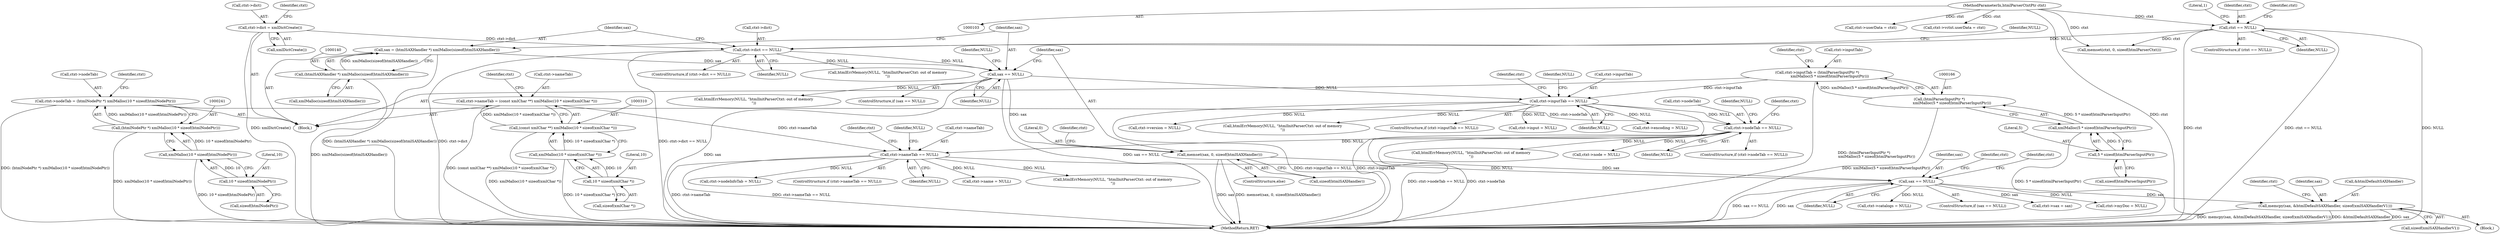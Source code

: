 digraph "0_Chrome_ce1446c00f0fd8f5a3b00727421be2124cb7370f_1@API" {
"1000423" [label="(Call,memcpy(sax, &htmlDefaultSAXHandler, sizeof(xmlSAXHandlerV1)))"];
"1000405" [label="(Call,sax == NULL)"];
"1000156" [label="(Call,memset(sax, 0, sizeof(htmlSAXHandler)))"];
"1000145" [label="(Call,sax == NULL)"];
"1000137" [label="(Call,sax = (htmlSAXHandler *) xmlMalloc(sizeof(htmlSAXHandler)))"];
"1000139" [label="(Call,(htmlSAXHandler *) xmlMalloc(sizeof(htmlSAXHandler)))"];
"1000125" [label="(Call,ctxt->dict == NULL)"];
"1000119" [label="(Call,ctxt->dict = xmlDictCreate())"];
"1000108" [label="(Call,ctxt == NULL)"];
"1000104" [label="(MethodParameterIn,htmlParserCtxtPtr ctxt)"];
"1000317" [label="(Call,ctxt->nameTab == NULL)"];
"1000305" [label="(Call,ctxt->nameTab = (const xmlChar **) xmlMalloc(10 * sizeof(xmlChar *)))"];
"1000309" [label="(Call,(const xmlChar **) xmlMalloc(10 * sizeof(xmlChar *)))"];
"1000311" [label="(Call,xmlMalloc(10 * sizeof(xmlChar *)))"];
"1000312" [label="(Call,10 * sizeof(xmlChar *))"];
"1000248" [label="(Call,ctxt->nodeTab == NULL)"];
"1000236" [label="(Call,ctxt->nodeTab = (htmlNodePtr *) xmlMalloc(10 * sizeof(htmlNodePtr)))"];
"1000240" [label="(Call,(htmlNodePtr *) xmlMalloc(10 * sizeof(htmlNodePtr)))"];
"1000242" [label="(Call,xmlMalloc(10 * sizeof(htmlNodePtr)))"];
"1000243" [label="(Call,10 * sizeof(htmlNodePtr))"];
"1000173" [label="(Call,ctxt->inputTab == NULL)"];
"1000161" [label="(Call,ctxt->inputTab = (htmlParserInputPtr *)\n                      xmlMalloc(5 * sizeof(htmlParserInputPtr)))"];
"1000165" [label="(Call,(htmlParserInputPtr *)\n                      xmlMalloc(5 * sizeof(htmlParserInputPtr)))"];
"1000167" [label="(Call,xmlMalloc(5 * sizeof(htmlParserInputPtr)))"];
"1000168" [label="(Call,5 * sizeof(htmlParserInputPtr))"];
"1000108" [label="(Call,ctxt == NULL)"];
"1000249" [label="(Call,ctxt->nodeTab)"];
"1000109" [label="(Identifier,ctxt)"];
"1000243" [label="(Call,10 * sizeof(htmlNodePtr))"];
"1000114" [label="(Call,memset(ctxt, 0, sizeof(htmlParserCtxt)))"];
"1000120" [label="(Call,ctxt->dict)"];
"1000180" [label="(Identifier,NULL)"];
"1000127" [label="(Identifier,ctxt)"];
"1000376" [label="(Identifier,ctxt)"];
"1000254" [label="(Call,htmlErrMemory(NULL, \"htmlInitParserCtxt: out of memory\n\"))"];
"1000137" [label="(Call,sax = (htmlSAXHandler *) xmlMalloc(sizeof(htmlSAXHandler)))"];
"1000131" [label="(Call,htmlErrMemory(NULL, \"htmlInitParserCtxt: out of memory\n\"))"];
"1000175" [label="(Identifier,ctxt)"];
"1000161" [label="(Call,ctxt->inputTab = (htmlParserInputPtr *)\n                      xmlMalloc(5 * sizeof(htmlParserInputPtr)))"];
"1000158" [label="(Literal,0)"];
"1000313" [label="(Literal,10)"];
"1000139" [label="(Call,(htmlSAXHandler *) xmlMalloc(sizeof(htmlSAXHandler)))"];
"1000162" [label="(Call,ctxt->inputTab)"];
"1000104" [label="(MethodParameterIn,htmlParserCtxtPtr ctxt)"];
"1000309" [label="(Call,(const xmlChar **) xmlMalloc(10 * sizeof(xmlChar *)))"];
"1000314" [label="(Call,sizeof(xmlChar *))"];
"1000418" [label="(Call,ctxt->sax = sax)"];
"1000125" [label="(Call,ctxt->dict == NULL)"];
"1000405" [label="(Call,sax == NULL)"];
"1000179" [label="(Call,htmlErrMemory(NULL, \"htmlInitParserCtxt: out of memory\n\"))"];
"1000144" [label="(ControlStructure,if (sax == NULL))"];
"1000174" [label="(Call,ctxt->inputTab)"];
"1000311" [label="(Call,xmlMalloc(10 * sizeof(xmlChar *)))"];
"1000236" [label="(Call,ctxt->nodeTab = (htmlNodePtr *) xmlMalloc(10 * sizeof(htmlNodePtr)))"];
"1000319" [label="(Identifier,ctxt)"];
"1000255" [label="(Identifier,NULL)"];
"1000323" [label="(Call,htmlErrMemory(NULL, \"htmlInitParserCtxt: out of memory\n\"))"];
"1000173" [label="(Call,ctxt->inputTab == NULL)"];
"1000147" [label="(Identifier,NULL)"];
"1000150" [label="(Identifier,NULL)"];
"1000434" [label="(Call,ctxt->myDoc = NULL)"];
"1000389" [label="(Call,ctxt->nodeInfoTab = NULL)"];
"1000159" [label="(Call,sizeof(htmlSAXHandler))"];
"1000165" [label="(Call,(htmlParserInputPtr *)\n                      xmlMalloc(5 * sizeof(htmlParserInputPtr)))"];
"1000172" [label="(ControlStructure,if (ctxt->inputTab == NULL))"];
"1000169" [label="(Literal,5)"];
"1000126" [label="(Call,ctxt->dict)"];
"1000132" [label="(Identifier,NULL)"];
"1000105" [label="(Block,)"];
"1000292" [label="(Identifier,ctxt)"];
"1000417" [label="(Block,)"];
"1000324" [label="(Identifier,NULL)"];
"1000312" [label="(Call,10 * sizeof(xmlChar *))"];
"1000244" [label="(Literal,10)"];
"1000237" [label="(Call,ctxt->nodeTab)"];
"1000425" [label="(Call,&htmlDefaultSAXHandler)"];
"1000110" [label="(Identifier,NULL)"];
"1000115" [label="(Identifier,ctxt)"];
"1000240" [label="(Call,(htmlNodePtr *) xmlMalloc(10 * sizeof(htmlNodePtr)))"];
"1000113" [label="(Literal,1)"];
"1000141" [label="(Call,xmlMalloc(sizeof(htmlSAXHandler)))"];
"1000431" [label="(Identifier,ctxt)"];
"1000300" [label="(Call,ctxt->node = NULL)"];
"1000407" [label="(Identifier,NULL)"];
"1000129" [label="(Identifier,NULL)"];
"1000156" [label="(Call,memset(sax, 0, sizeof(htmlSAXHandler)))"];
"1000406" [label="(Identifier,sax)"];
"1000210" [label="(Call,ctxt->input = NULL)"];
"1000317" [label="(Call,ctxt->nameTab == NULL)"];
"1000107" [label="(ControlStructure,if (ctxt == NULL))"];
"1000252" [label="(Identifier,NULL)"];
"1000177" [label="(Identifier,NULL)"];
"1000423" [label="(Call,memcpy(sax, &htmlDefaultSAXHandler, sizeof(xmlSAXHandlerV1)))"];
"1000316" [label="(ControlStructure,if (ctxt->nameTab == NULL))"];
"1000155" [label="(ControlStructure,else)"];
"1000202" [label="(Identifier,ctxt)"];
"1000429" [label="(Call,ctxt->userData = ctxt)"];
"1000248" [label="(Call,ctxt->nodeTab == NULL)"];
"1000146" [label="(Identifier,sax)"];
"1000305" [label="(Call,ctxt->nameTab = (const xmlChar **) xmlMalloc(10 * sizeof(xmlChar *)))"];
"1000420" [label="(Identifier,ctxt)"];
"1000471" [label="(Call,ctxt->vctxt.userData = ctxt)"];
"1000247" [label="(ControlStructure,if (ctxt->nodeTab == NULL))"];
"1000138" [label="(Identifier,sax)"];
"1000220" [label="(Call,ctxt->encoding = NULL)"];
"1000410" [label="(Identifier,ctxt)"];
"1000145" [label="(Call,sax == NULL)"];
"1000170" [label="(Call,sizeof(htmlParserInputPtr))"];
"1000163" [label="(Identifier,ctxt)"];
"1000157" [label="(Identifier,sax)"];
"1000242" [label="(Call,xmlMalloc(10 * sizeof(htmlNodePtr)))"];
"1000167" [label="(Call,xmlMalloc(5 * sizeof(htmlParserInputPtr)))"];
"1000119" [label="(Call,ctxt->dict = xmlDictCreate())"];
"1000124" [label="(ControlStructure,if (ctxt->dict == NULL))"];
"1000512" [label="(Call,ctxt->catalogs = NULL)"];
"1000123" [label="(Call,xmlDictCreate())"];
"1000424" [label="(Identifier,sax)"];
"1000427" [label="(Call,sizeof(xmlSAXHandlerV1))"];
"1000168" [label="(Call,5 * sizeof(htmlParserInputPtr))"];
"1000318" [label="(Call,ctxt->nameTab)"];
"1000306" [label="(Call,ctxt->nameTab)"];
"1000149" [label="(Call,htmlErrMemory(NULL, \"htmlInitParserCtxt: out of memory\n\"))"];
"1000524" [label="(MethodReturn,RET)"];
"1000404" [label="(ControlStructure,if (sax == NULL))"];
"1000321" [label="(Identifier,NULL)"];
"1000245" [label="(Call,sizeof(htmlNodePtr))"];
"1000384" [label="(Call,ctxt->name = NULL)"];
"1000250" [label="(Identifier,ctxt)"];
"1000215" [label="(Call,ctxt->version = NULL)"];
"1000423" -> "1000417"  [label="AST: "];
"1000423" -> "1000427"  [label="CFG: "];
"1000424" -> "1000423"  [label="AST: "];
"1000425" -> "1000423"  [label="AST: "];
"1000427" -> "1000423"  [label="AST: "];
"1000431" -> "1000423"  [label="CFG: "];
"1000423" -> "1000524"  [label="DDG: memcpy(sax, &htmlDefaultSAXHandler, sizeof(xmlSAXHandlerV1))"];
"1000423" -> "1000524"  [label="DDG: &htmlDefaultSAXHandler"];
"1000423" -> "1000524"  [label="DDG: sax"];
"1000405" -> "1000423"  [label="DDG: sax"];
"1000405" -> "1000404"  [label="AST: "];
"1000405" -> "1000407"  [label="CFG: "];
"1000406" -> "1000405"  [label="AST: "];
"1000407" -> "1000405"  [label="AST: "];
"1000410" -> "1000405"  [label="CFG: "];
"1000420" -> "1000405"  [label="CFG: "];
"1000405" -> "1000524"  [label="DDG: sax == NULL"];
"1000405" -> "1000524"  [label="DDG: sax"];
"1000156" -> "1000405"  [label="DDG: sax"];
"1000317" -> "1000405"  [label="DDG: NULL"];
"1000405" -> "1000418"  [label="DDG: sax"];
"1000405" -> "1000434"  [label="DDG: NULL"];
"1000405" -> "1000512"  [label="DDG: NULL"];
"1000156" -> "1000155"  [label="AST: "];
"1000156" -> "1000159"  [label="CFG: "];
"1000157" -> "1000156"  [label="AST: "];
"1000158" -> "1000156"  [label="AST: "];
"1000159" -> "1000156"  [label="AST: "];
"1000163" -> "1000156"  [label="CFG: "];
"1000156" -> "1000524"  [label="DDG: sax"];
"1000156" -> "1000524"  [label="DDG: memset(sax, 0, sizeof(htmlSAXHandler))"];
"1000145" -> "1000156"  [label="DDG: sax"];
"1000145" -> "1000144"  [label="AST: "];
"1000145" -> "1000147"  [label="CFG: "];
"1000146" -> "1000145"  [label="AST: "];
"1000147" -> "1000145"  [label="AST: "];
"1000150" -> "1000145"  [label="CFG: "];
"1000157" -> "1000145"  [label="CFG: "];
"1000145" -> "1000524"  [label="DDG: sax == NULL"];
"1000145" -> "1000524"  [label="DDG: sax"];
"1000137" -> "1000145"  [label="DDG: sax"];
"1000125" -> "1000145"  [label="DDG: NULL"];
"1000145" -> "1000149"  [label="DDG: NULL"];
"1000145" -> "1000173"  [label="DDG: NULL"];
"1000137" -> "1000105"  [label="AST: "];
"1000137" -> "1000139"  [label="CFG: "];
"1000138" -> "1000137"  [label="AST: "];
"1000139" -> "1000137"  [label="AST: "];
"1000146" -> "1000137"  [label="CFG: "];
"1000137" -> "1000524"  [label="DDG: (htmlSAXHandler *) xmlMalloc(sizeof(htmlSAXHandler))"];
"1000139" -> "1000137"  [label="DDG: xmlMalloc(sizeof(htmlSAXHandler))"];
"1000139" -> "1000141"  [label="CFG: "];
"1000140" -> "1000139"  [label="AST: "];
"1000141" -> "1000139"  [label="AST: "];
"1000139" -> "1000524"  [label="DDG: xmlMalloc(sizeof(htmlSAXHandler))"];
"1000125" -> "1000124"  [label="AST: "];
"1000125" -> "1000129"  [label="CFG: "];
"1000126" -> "1000125"  [label="AST: "];
"1000129" -> "1000125"  [label="AST: "];
"1000132" -> "1000125"  [label="CFG: "];
"1000138" -> "1000125"  [label="CFG: "];
"1000125" -> "1000524"  [label="DDG: ctxt->dict"];
"1000125" -> "1000524"  [label="DDG: ctxt->dict == NULL"];
"1000119" -> "1000125"  [label="DDG: ctxt->dict"];
"1000108" -> "1000125"  [label="DDG: NULL"];
"1000125" -> "1000131"  [label="DDG: NULL"];
"1000119" -> "1000105"  [label="AST: "];
"1000119" -> "1000123"  [label="CFG: "];
"1000120" -> "1000119"  [label="AST: "];
"1000123" -> "1000119"  [label="AST: "];
"1000127" -> "1000119"  [label="CFG: "];
"1000119" -> "1000524"  [label="DDG: xmlDictCreate()"];
"1000108" -> "1000107"  [label="AST: "];
"1000108" -> "1000110"  [label="CFG: "];
"1000109" -> "1000108"  [label="AST: "];
"1000110" -> "1000108"  [label="AST: "];
"1000113" -> "1000108"  [label="CFG: "];
"1000115" -> "1000108"  [label="CFG: "];
"1000108" -> "1000524"  [label="DDG: ctxt == NULL"];
"1000108" -> "1000524"  [label="DDG: NULL"];
"1000108" -> "1000524"  [label="DDG: ctxt"];
"1000104" -> "1000108"  [label="DDG: ctxt"];
"1000108" -> "1000114"  [label="DDG: ctxt"];
"1000104" -> "1000103"  [label="AST: "];
"1000104" -> "1000524"  [label="DDG: ctxt"];
"1000104" -> "1000114"  [label="DDG: ctxt"];
"1000104" -> "1000429"  [label="DDG: ctxt"];
"1000104" -> "1000471"  [label="DDG: ctxt"];
"1000317" -> "1000316"  [label="AST: "];
"1000317" -> "1000321"  [label="CFG: "];
"1000318" -> "1000317"  [label="AST: "];
"1000321" -> "1000317"  [label="AST: "];
"1000324" -> "1000317"  [label="CFG: "];
"1000376" -> "1000317"  [label="CFG: "];
"1000317" -> "1000524"  [label="DDG: ctxt->nameTab"];
"1000317" -> "1000524"  [label="DDG: ctxt->nameTab == NULL"];
"1000305" -> "1000317"  [label="DDG: ctxt->nameTab"];
"1000248" -> "1000317"  [label="DDG: NULL"];
"1000317" -> "1000323"  [label="DDG: NULL"];
"1000317" -> "1000384"  [label="DDG: NULL"];
"1000317" -> "1000389"  [label="DDG: NULL"];
"1000305" -> "1000105"  [label="AST: "];
"1000305" -> "1000309"  [label="CFG: "];
"1000306" -> "1000305"  [label="AST: "];
"1000309" -> "1000305"  [label="AST: "];
"1000319" -> "1000305"  [label="CFG: "];
"1000305" -> "1000524"  [label="DDG: (const xmlChar **) xmlMalloc(10 * sizeof(xmlChar *))"];
"1000309" -> "1000305"  [label="DDG: xmlMalloc(10 * sizeof(xmlChar *))"];
"1000309" -> "1000311"  [label="CFG: "];
"1000310" -> "1000309"  [label="AST: "];
"1000311" -> "1000309"  [label="AST: "];
"1000309" -> "1000524"  [label="DDG: xmlMalloc(10 * sizeof(xmlChar *))"];
"1000311" -> "1000309"  [label="DDG: 10 * sizeof(xmlChar *)"];
"1000311" -> "1000312"  [label="CFG: "];
"1000312" -> "1000311"  [label="AST: "];
"1000311" -> "1000524"  [label="DDG: 10 * sizeof(xmlChar *)"];
"1000312" -> "1000311"  [label="DDG: 10"];
"1000312" -> "1000314"  [label="CFG: "];
"1000313" -> "1000312"  [label="AST: "];
"1000314" -> "1000312"  [label="AST: "];
"1000248" -> "1000247"  [label="AST: "];
"1000248" -> "1000252"  [label="CFG: "];
"1000249" -> "1000248"  [label="AST: "];
"1000252" -> "1000248"  [label="AST: "];
"1000255" -> "1000248"  [label="CFG: "];
"1000292" -> "1000248"  [label="CFG: "];
"1000248" -> "1000524"  [label="DDG: ctxt->nodeTab == NULL"];
"1000248" -> "1000524"  [label="DDG: ctxt->nodeTab"];
"1000236" -> "1000248"  [label="DDG: ctxt->nodeTab"];
"1000173" -> "1000248"  [label="DDG: NULL"];
"1000248" -> "1000254"  [label="DDG: NULL"];
"1000248" -> "1000300"  [label="DDG: NULL"];
"1000236" -> "1000105"  [label="AST: "];
"1000236" -> "1000240"  [label="CFG: "];
"1000237" -> "1000236"  [label="AST: "];
"1000240" -> "1000236"  [label="AST: "];
"1000250" -> "1000236"  [label="CFG: "];
"1000236" -> "1000524"  [label="DDG: (htmlNodePtr *) xmlMalloc(10 * sizeof(htmlNodePtr))"];
"1000240" -> "1000236"  [label="DDG: xmlMalloc(10 * sizeof(htmlNodePtr))"];
"1000240" -> "1000242"  [label="CFG: "];
"1000241" -> "1000240"  [label="AST: "];
"1000242" -> "1000240"  [label="AST: "];
"1000240" -> "1000524"  [label="DDG: xmlMalloc(10 * sizeof(htmlNodePtr))"];
"1000242" -> "1000240"  [label="DDG: 10 * sizeof(htmlNodePtr)"];
"1000242" -> "1000243"  [label="CFG: "];
"1000243" -> "1000242"  [label="AST: "];
"1000242" -> "1000524"  [label="DDG: 10 * sizeof(htmlNodePtr)"];
"1000243" -> "1000242"  [label="DDG: 10"];
"1000243" -> "1000245"  [label="CFG: "];
"1000244" -> "1000243"  [label="AST: "];
"1000245" -> "1000243"  [label="AST: "];
"1000173" -> "1000172"  [label="AST: "];
"1000173" -> "1000177"  [label="CFG: "];
"1000174" -> "1000173"  [label="AST: "];
"1000177" -> "1000173"  [label="AST: "];
"1000180" -> "1000173"  [label="CFG: "];
"1000202" -> "1000173"  [label="CFG: "];
"1000173" -> "1000524"  [label="DDG: ctxt->inputTab == NULL"];
"1000173" -> "1000524"  [label="DDG: ctxt->inputTab"];
"1000161" -> "1000173"  [label="DDG: ctxt->inputTab"];
"1000173" -> "1000179"  [label="DDG: NULL"];
"1000173" -> "1000210"  [label="DDG: NULL"];
"1000173" -> "1000215"  [label="DDG: NULL"];
"1000173" -> "1000220"  [label="DDG: NULL"];
"1000161" -> "1000105"  [label="AST: "];
"1000161" -> "1000165"  [label="CFG: "];
"1000162" -> "1000161"  [label="AST: "];
"1000165" -> "1000161"  [label="AST: "];
"1000175" -> "1000161"  [label="CFG: "];
"1000161" -> "1000524"  [label="DDG: (htmlParserInputPtr *)\n                      xmlMalloc(5 * sizeof(htmlParserInputPtr))"];
"1000165" -> "1000161"  [label="DDG: xmlMalloc(5 * sizeof(htmlParserInputPtr))"];
"1000165" -> "1000167"  [label="CFG: "];
"1000166" -> "1000165"  [label="AST: "];
"1000167" -> "1000165"  [label="AST: "];
"1000165" -> "1000524"  [label="DDG: xmlMalloc(5 * sizeof(htmlParserInputPtr))"];
"1000167" -> "1000165"  [label="DDG: 5 * sizeof(htmlParserInputPtr)"];
"1000167" -> "1000168"  [label="CFG: "];
"1000168" -> "1000167"  [label="AST: "];
"1000167" -> "1000524"  [label="DDG: 5 * sizeof(htmlParserInputPtr)"];
"1000168" -> "1000167"  [label="DDG: 5"];
"1000168" -> "1000170"  [label="CFG: "];
"1000169" -> "1000168"  [label="AST: "];
"1000170" -> "1000168"  [label="AST: "];
}
